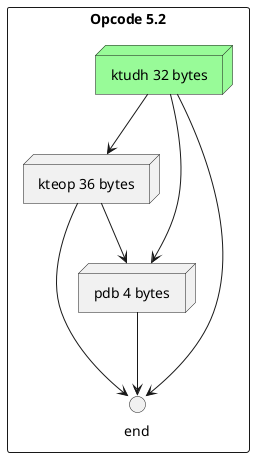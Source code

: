 @startuml OpCode0502

rectangle "Opcode 5.2" as n_1 {
    node "ktudh 32 bytes" as n_1_1 #palegreen
    node "kteop 36 bytes" as n_1_2
    node "pdb 4 bytes" as n_1_3
    circle end as n_1_0

    n_1_1 --> n_1_2
    n_1_1 --> n_1_3 
    n_1_2 --> n_1_3

    n_1_1 --> n_1_0
    n_1_2 --> n_1_0
    n_1_3 --> n_1_0
}

@enduml